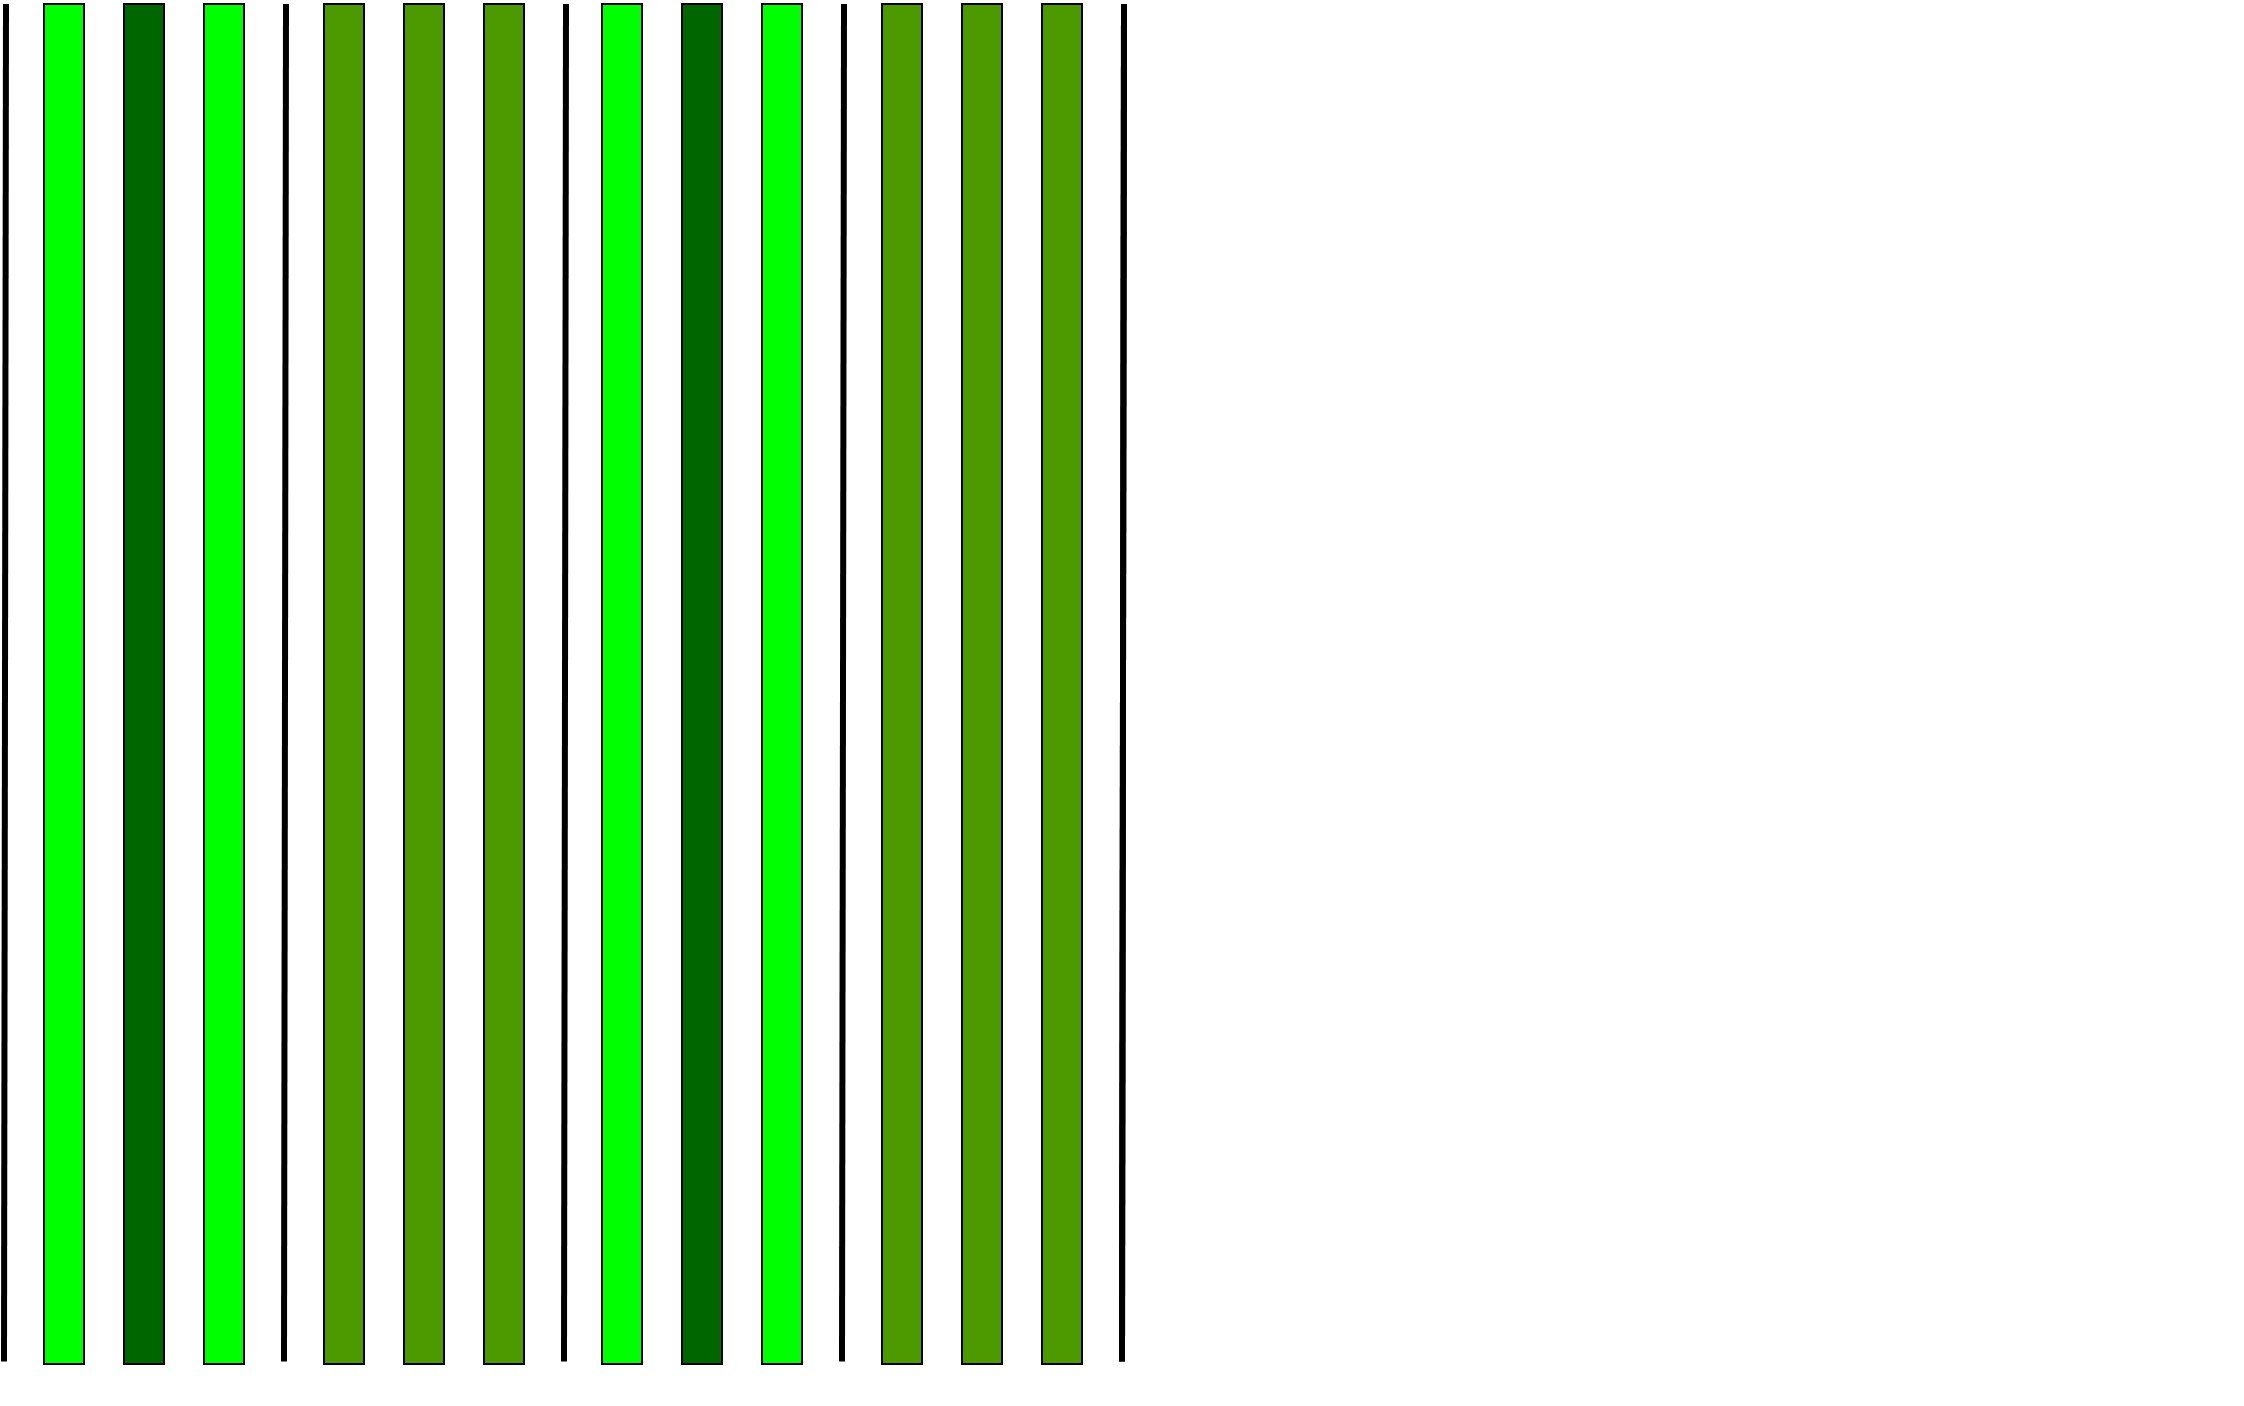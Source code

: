 <mxfile version="21.3.5" type="github">
  <diagram name="Página-1" id="deb6sy_AOblM5G74-ASp">
    <mxGraphModel dx="2049" dy="1387" grid="1" gridSize="10" guides="1" tooltips="1" connect="1" arrows="1" fold="1" page="1" pageScale="1" pageWidth="1169" pageHeight="827" math="0" shadow="0">
      <root>
        <mxCell id="0" />
        <mxCell id="1" parent="0" />
        <mxCell id="ydj0bEtqqgrxgQwdrAi9-83" value="" style="group" vertex="1" connectable="0" parent="1">
          <mxGeometry x="25" y="80" width="1119" height="680" as="geometry" />
        </mxCell>
        <mxCell id="ydj0bEtqqgrxgQwdrAi9-84" value="" style="group" vertex="1" connectable="0" parent="ydj0bEtqqgrxgQwdrAi9-83">
          <mxGeometry y="-20" width="560" height="680" as="geometry" />
        </mxCell>
        <mxCell id="ydj0bEtqqgrxgQwdrAi9-39" value="" style="endArrow=none;html=1;rounded=0;entryX=0.662;entryY=0.002;entryDx=0;entryDy=0;entryPerimeter=0;strokeWidth=3;fontStyle=0" edge="1" parent="ydj0bEtqqgrxgQwdrAi9-84">
          <mxGeometry width="50" height="50" relative="1" as="geometry">
            <mxPoint y="678.692" as="sourcePoint" />
            <mxPoint x="1" as="targetPoint" />
          </mxGeometry>
        </mxCell>
        <mxCell id="ydj0bEtqqgrxgQwdrAi9-11" value="" style="rounded=0;whiteSpace=wrap;html=1;fontStyle=4;fillColor=#00FF00;" vertex="1" parent="ydj0bEtqqgrxgQwdrAi9-84">
          <mxGeometry x="20" width="20" height="680" as="geometry" />
        </mxCell>
        <mxCell id="ydj0bEtqqgrxgQwdrAi9-42" value="" style="rounded=0;whiteSpace=wrap;html=1;fontStyle=4;fillColor=#006600;" vertex="1" parent="ydj0bEtqqgrxgQwdrAi9-84">
          <mxGeometry x="60" width="20" height="680" as="geometry" />
        </mxCell>
        <mxCell id="ydj0bEtqqgrxgQwdrAi9-43" value="" style="rounded=0;whiteSpace=wrap;html=1;fontStyle=4;fillColor=#00FF00;" vertex="1" parent="ydj0bEtqqgrxgQwdrAi9-84">
          <mxGeometry x="100" width="20" height="680" as="geometry" />
        </mxCell>
        <mxCell id="ydj0bEtqqgrxgQwdrAi9-51" value="" style="endArrow=none;html=1;rounded=0;entryX=0.662;entryY=0.002;entryDx=0;entryDy=0;entryPerimeter=0;strokeWidth=3;fontStyle=0" edge="1" parent="ydj0bEtqqgrxgQwdrAi9-84">
          <mxGeometry width="50" height="50" relative="1" as="geometry">
            <mxPoint x="140" y="678.692" as="sourcePoint" />
            <mxPoint x="141" as="targetPoint" />
          </mxGeometry>
        </mxCell>
        <mxCell id="ydj0bEtqqgrxgQwdrAi9-53" value="" style="rounded=0;whiteSpace=wrap;html=1;fontStyle=4;fillColor=#4D9900;" vertex="1" parent="ydj0bEtqqgrxgQwdrAi9-84">
          <mxGeometry x="160" width="20" height="680" as="geometry" />
        </mxCell>
        <mxCell id="ydj0bEtqqgrxgQwdrAi9-54" value="" style="rounded=0;whiteSpace=wrap;html=1;fontStyle=4;fillColor=#4D9900;" vertex="1" parent="ydj0bEtqqgrxgQwdrAi9-84">
          <mxGeometry x="200" width="20" height="680" as="geometry" />
        </mxCell>
        <mxCell id="ydj0bEtqqgrxgQwdrAi9-55" value="" style="rounded=0;whiteSpace=wrap;html=1;fontStyle=4;fillColor=#4D9900;" vertex="1" parent="ydj0bEtqqgrxgQwdrAi9-84">
          <mxGeometry x="240" width="20" height="680" as="geometry" />
        </mxCell>
        <mxCell id="ydj0bEtqqgrxgQwdrAi9-56" value="" style="endArrow=none;html=1;rounded=0;entryX=0.662;entryY=0.002;entryDx=0;entryDy=0;entryPerimeter=0;strokeWidth=3;fontStyle=0" edge="1" parent="ydj0bEtqqgrxgQwdrAi9-84">
          <mxGeometry width="50" height="50" relative="1" as="geometry">
            <mxPoint x="280" y="678.692" as="sourcePoint" />
            <mxPoint x="281" as="targetPoint" />
          </mxGeometry>
        </mxCell>
        <mxCell id="ydj0bEtqqgrxgQwdrAi9-58" value="" style="rounded=0;whiteSpace=wrap;html=1;fontStyle=4;fillColor=#00FF00;" vertex="1" parent="ydj0bEtqqgrxgQwdrAi9-84">
          <mxGeometry x="299" width="20" height="680" as="geometry" />
        </mxCell>
        <mxCell id="ydj0bEtqqgrxgQwdrAi9-59" value="" style="rounded=0;whiteSpace=wrap;html=1;fontStyle=4;fillColor=#006600;" vertex="1" parent="ydj0bEtqqgrxgQwdrAi9-84">
          <mxGeometry x="339" width="20" height="680" as="geometry" />
        </mxCell>
        <mxCell id="ydj0bEtqqgrxgQwdrAi9-60" value="" style="rounded=0;whiteSpace=wrap;html=1;fontStyle=4;fillColor=#00FF00;" vertex="1" parent="ydj0bEtqqgrxgQwdrAi9-84">
          <mxGeometry x="379" width="20" height="680" as="geometry" />
        </mxCell>
        <mxCell id="ydj0bEtqqgrxgQwdrAi9-61" value="" style="endArrow=none;html=1;rounded=0;entryX=0.662;entryY=0.002;entryDx=0;entryDy=0;entryPerimeter=0;strokeWidth=3;fontStyle=0" edge="1" parent="ydj0bEtqqgrxgQwdrAi9-84">
          <mxGeometry width="50" height="50" relative="1" as="geometry">
            <mxPoint x="419" y="678.692" as="sourcePoint" />
            <mxPoint x="420" as="targetPoint" />
          </mxGeometry>
        </mxCell>
        <mxCell id="ydj0bEtqqgrxgQwdrAi9-62" value="" style="rounded=0;whiteSpace=wrap;html=1;fontStyle=4;fillColor=#4D9900;" vertex="1" parent="ydj0bEtqqgrxgQwdrAi9-84">
          <mxGeometry x="439" width="20" height="680" as="geometry" />
        </mxCell>
        <mxCell id="ydj0bEtqqgrxgQwdrAi9-63" value="" style="rounded=0;whiteSpace=wrap;html=1;fontStyle=4;fillColor=#4D9900;" vertex="1" parent="ydj0bEtqqgrxgQwdrAi9-84">
          <mxGeometry x="479" width="20" height="680" as="geometry" />
        </mxCell>
        <mxCell id="ydj0bEtqqgrxgQwdrAi9-64" value="" style="rounded=0;whiteSpace=wrap;html=1;fontStyle=4;fillColor=#4D9900;" vertex="1" parent="ydj0bEtqqgrxgQwdrAi9-84">
          <mxGeometry x="519" width="20" height="680" as="geometry" />
        </mxCell>
        <mxCell id="ydj0bEtqqgrxgQwdrAi9-65" value="" style="endArrow=none;html=1;rounded=0;entryX=0.662;entryY=0.002;entryDx=0;entryDy=0;entryPerimeter=0;strokeWidth=3;fontStyle=0" edge="1" parent="ydj0bEtqqgrxgQwdrAi9-84">
          <mxGeometry width="50" height="50" relative="1" as="geometry">
            <mxPoint x="559" y="678.692" as="sourcePoint" />
            <mxPoint x="560" as="targetPoint" />
          </mxGeometry>
        </mxCell>
        <mxCell id="ydj0bEtqqgrxgQwdrAi9-66" value="" style="endArrow=none;html=1;rounded=0;entryX=0.662;entryY=0.002;entryDx=0;entryDy=0;entryPerimeter=0;strokeWidth=3;fontStyle=0" edge="1" parent="ydj0bEtqqgrxgQwdrAi9-84">
          <mxGeometry width="50" height="50" relative="1" as="geometry">
            <mxPoint x="559" y="678.692" as="sourcePoint" />
            <mxPoint x="560" as="targetPoint" />
          </mxGeometry>
        </mxCell>
      </root>
    </mxGraphModel>
  </diagram>
</mxfile>
